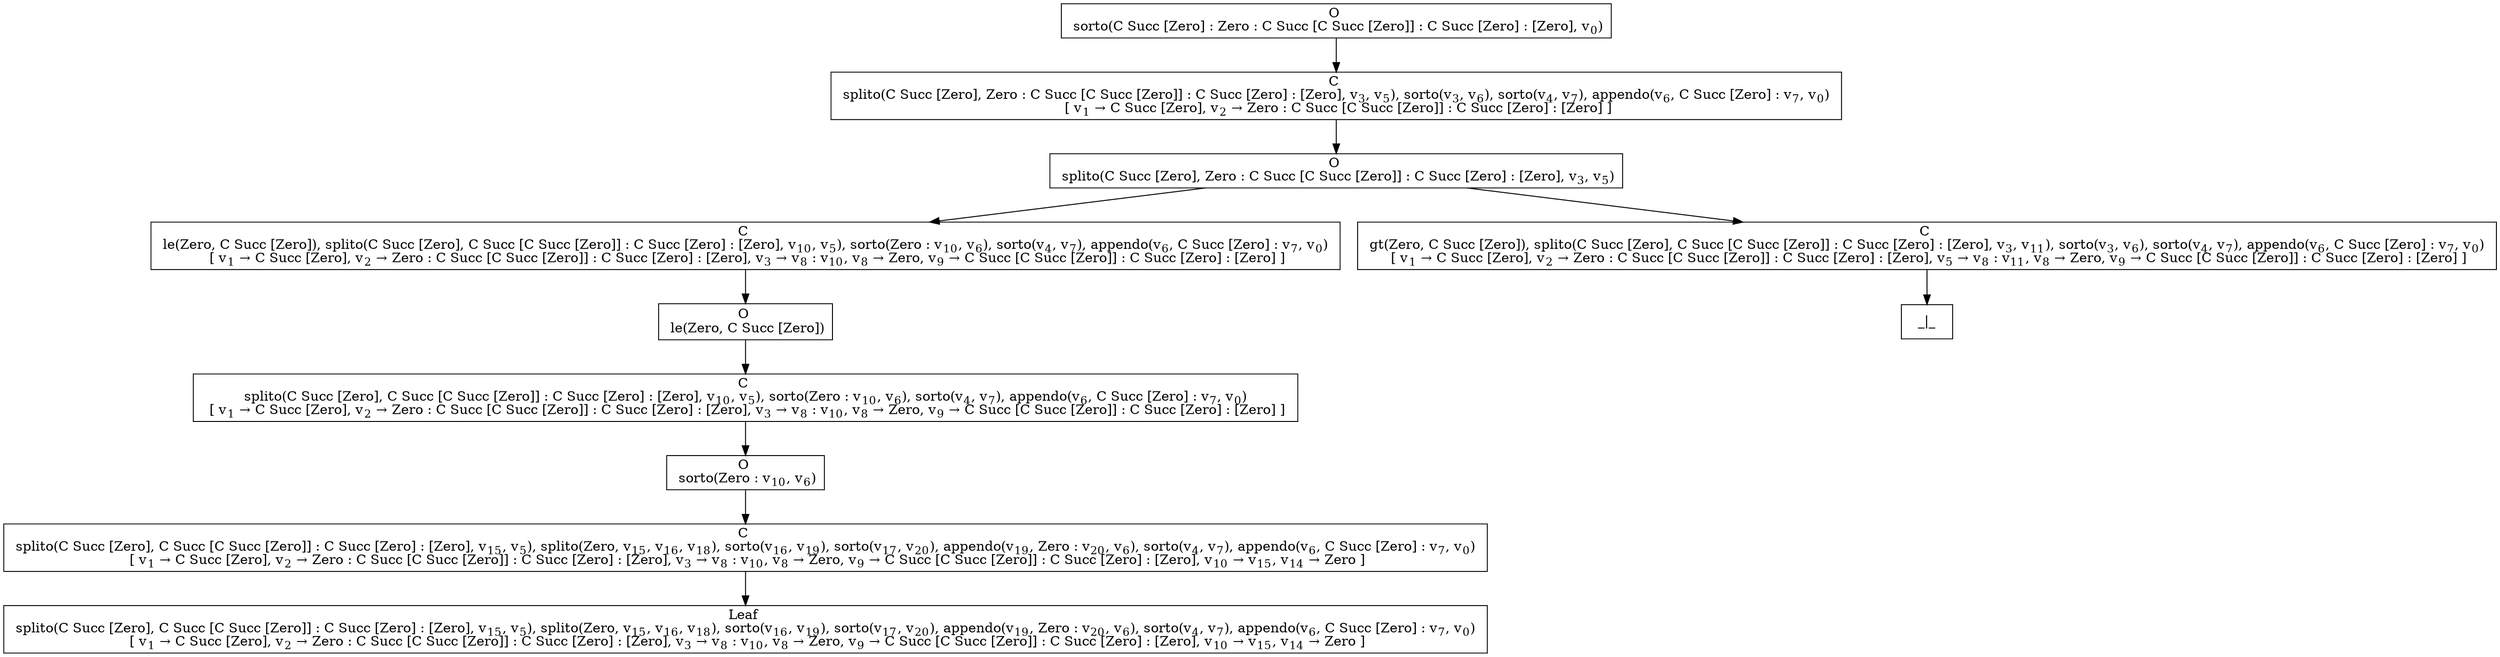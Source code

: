 digraph {
    graph [rankdir=TB
          ,bgcolor=transparent];
    node [shape=box
         ,fillcolor=white
         ,style=filled];
    0 [label=<O <BR/> sorto(C Succ [Zero] : Zero : C Succ [C Succ [Zero]] : C Succ [Zero] : [Zero], v<SUB>0</SUB>)>];
    1 [label=<C <BR/> splito(C Succ [Zero], Zero : C Succ [C Succ [Zero]] : C Succ [Zero] : [Zero], v<SUB>3</SUB>, v<SUB>5</SUB>), sorto(v<SUB>3</SUB>, v<SUB>6</SUB>), sorto(v<SUB>4</SUB>, v<SUB>7</SUB>), appendo(v<SUB>6</SUB>, C Succ [Zero] : v<SUB>7</SUB>, v<SUB>0</SUB>) <BR/>  [ v<SUB>1</SUB> &rarr; C Succ [Zero], v<SUB>2</SUB> &rarr; Zero : C Succ [C Succ [Zero]] : C Succ [Zero] : [Zero] ] >];
    2 [label=<O <BR/> splito(C Succ [Zero], Zero : C Succ [C Succ [Zero]] : C Succ [Zero] : [Zero], v<SUB>3</SUB>, v<SUB>5</SUB>)>];
    3 [label=<C <BR/> le(Zero, C Succ [Zero]), splito(C Succ [Zero], C Succ [C Succ [Zero]] : C Succ [Zero] : [Zero], v<SUB>10</SUB>, v<SUB>5</SUB>), sorto(Zero : v<SUB>10</SUB>, v<SUB>6</SUB>), sorto(v<SUB>4</SUB>, v<SUB>7</SUB>), appendo(v<SUB>6</SUB>, C Succ [Zero] : v<SUB>7</SUB>, v<SUB>0</SUB>) <BR/>  [ v<SUB>1</SUB> &rarr; C Succ [Zero], v<SUB>2</SUB> &rarr; Zero : C Succ [C Succ [Zero]] : C Succ [Zero] : [Zero], v<SUB>3</SUB> &rarr; v<SUB>8</SUB> : v<SUB>10</SUB>, v<SUB>8</SUB> &rarr; Zero, v<SUB>9</SUB> &rarr; C Succ [C Succ [Zero]] : C Succ [Zero] : [Zero] ] >];
    4 [label=<C <BR/> gt(Zero, C Succ [Zero]), splito(C Succ [Zero], C Succ [C Succ [Zero]] : C Succ [Zero] : [Zero], v<SUB>3</SUB>, v<SUB>11</SUB>), sorto(v<SUB>3</SUB>, v<SUB>6</SUB>), sorto(v<SUB>4</SUB>, v<SUB>7</SUB>), appendo(v<SUB>6</SUB>, C Succ [Zero] : v<SUB>7</SUB>, v<SUB>0</SUB>) <BR/>  [ v<SUB>1</SUB> &rarr; C Succ [Zero], v<SUB>2</SUB> &rarr; Zero : C Succ [C Succ [Zero]] : C Succ [Zero] : [Zero], v<SUB>5</SUB> &rarr; v<SUB>8</SUB> : v<SUB>11</SUB>, v<SUB>8</SUB> &rarr; Zero, v<SUB>9</SUB> &rarr; C Succ [C Succ [Zero]] : C Succ [Zero] : [Zero] ] >];
    5 [label=<O <BR/> le(Zero, C Succ [Zero])>];
    6 [label=<C <BR/> splito(C Succ [Zero], C Succ [C Succ [Zero]] : C Succ [Zero] : [Zero], v<SUB>10</SUB>, v<SUB>5</SUB>), sorto(Zero : v<SUB>10</SUB>, v<SUB>6</SUB>), sorto(v<SUB>4</SUB>, v<SUB>7</SUB>), appendo(v<SUB>6</SUB>, C Succ [Zero] : v<SUB>7</SUB>, v<SUB>0</SUB>) <BR/>  [ v<SUB>1</SUB> &rarr; C Succ [Zero], v<SUB>2</SUB> &rarr; Zero : C Succ [C Succ [Zero]] : C Succ [Zero] : [Zero], v<SUB>3</SUB> &rarr; v<SUB>8</SUB> : v<SUB>10</SUB>, v<SUB>8</SUB> &rarr; Zero, v<SUB>9</SUB> &rarr; C Succ [C Succ [Zero]] : C Succ [Zero] : [Zero] ] >];
    7 [label=<O <BR/> sorto(Zero : v<SUB>10</SUB>, v<SUB>6</SUB>)>];
    8 [label=<C <BR/> splito(C Succ [Zero], C Succ [C Succ [Zero]] : C Succ [Zero] : [Zero], v<SUB>15</SUB>, v<SUB>5</SUB>), splito(Zero, v<SUB>15</SUB>, v<SUB>16</SUB>, v<SUB>18</SUB>), sorto(v<SUB>16</SUB>, v<SUB>19</SUB>), sorto(v<SUB>17</SUB>, v<SUB>20</SUB>), appendo(v<SUB>19</SUB>, Zero : v<SUB>20</SUB>, v<SUB>6</SUB>), sorto(v<SUB>4</SUB>, v<SUB>7</SUB>), appendo(v<SUB>6</SUB>, C Succ [Zero] : v<SUB>7</SUB>, v<SUB>0</SUB>) <BR/>  [ v<SUB>1</SUB> &rarr; C Succ [Zero], v<SUB>2</SUB> &rarr; Zero : C Succ [C Succ [Zero]] : C Succ [Zero] : [Zero], v<SUB>3</SUB> &rarr; v<SUB>8</SUB> : v<SUB>10</SUB>, v<SUB>8</SUB> &rarr; Zero, v<SUB>9</SUB> &rarr; C Succ [C Succ [Zero]] : C Succ [Zero] : [Zero], v<SUB>10</SUB> &rarr; v<SUB>15</SUB>, v<SUB>14</SUB> &rarr; Zero ] >];
    9 [label=<Leaf <BR/> splito(C Succ [Zero], C Succ [C Succ [Zero]] : C Succ [Zero] : [Zero], v<SUB>15</SUB>, v<SUB>5</SUB>), splito(Zero, v<SUB>15</SUB>, v<SUB>16</SUB>, v<SUB>18</SUB>), sorto(v<SUB>16</SUB>, v<SUB>19</SUB>), sorto(v<SUB>17</SUB>, v<SUB>20</SUB>), appendo(v<SUB>19</SUB>, Zero : v<SUB>20</SUB>, v<SUB>6</SUB>), sorto(v<SUB>4</SUB>, v<SUB>7</SUB>), appendo(v<SUB>6</SUB>, C Succ [Zero] : v<SUB>7</SUB>, v<SUB>0</SUB>) <BR/>  [ v<SUB>1</SUB> &rarr; C Succ [Zero], v<SUB>2</SUB> &rarr; Zero : C Succ [C Succ [Zero]] : C Succ [Zero] : [Zero], v<SUB>3</SUB> &rarr; v<SUB>8</SUB> : v<SUB>10</SUB>, v<SUB>8</SUB> &rarr; Zero, v<SUB>9</SUB> &rarr; C Succ [C Succ [Zero]] : C Succ [Zero] : [Zero], v<SUB>10</SUB> &rarr; v<SUB>15</SUB>, v<SUB>14</SUB> &rarr; Zero ] >];
    10 [label=<_|_>];
    0 -> 1 [label=""];
    1 -> 2 [label=""];
    2 -> 3 [label=""];
    2 -> 4 [label=""];
    3 -> 5 [label=""];
    4 -> 10 [label=""];
    5 -> 6 [label=""];
    6 -> 7 [label=""];
    7 -> 8 [label=""];
    8 -> 9 [label=""];
}